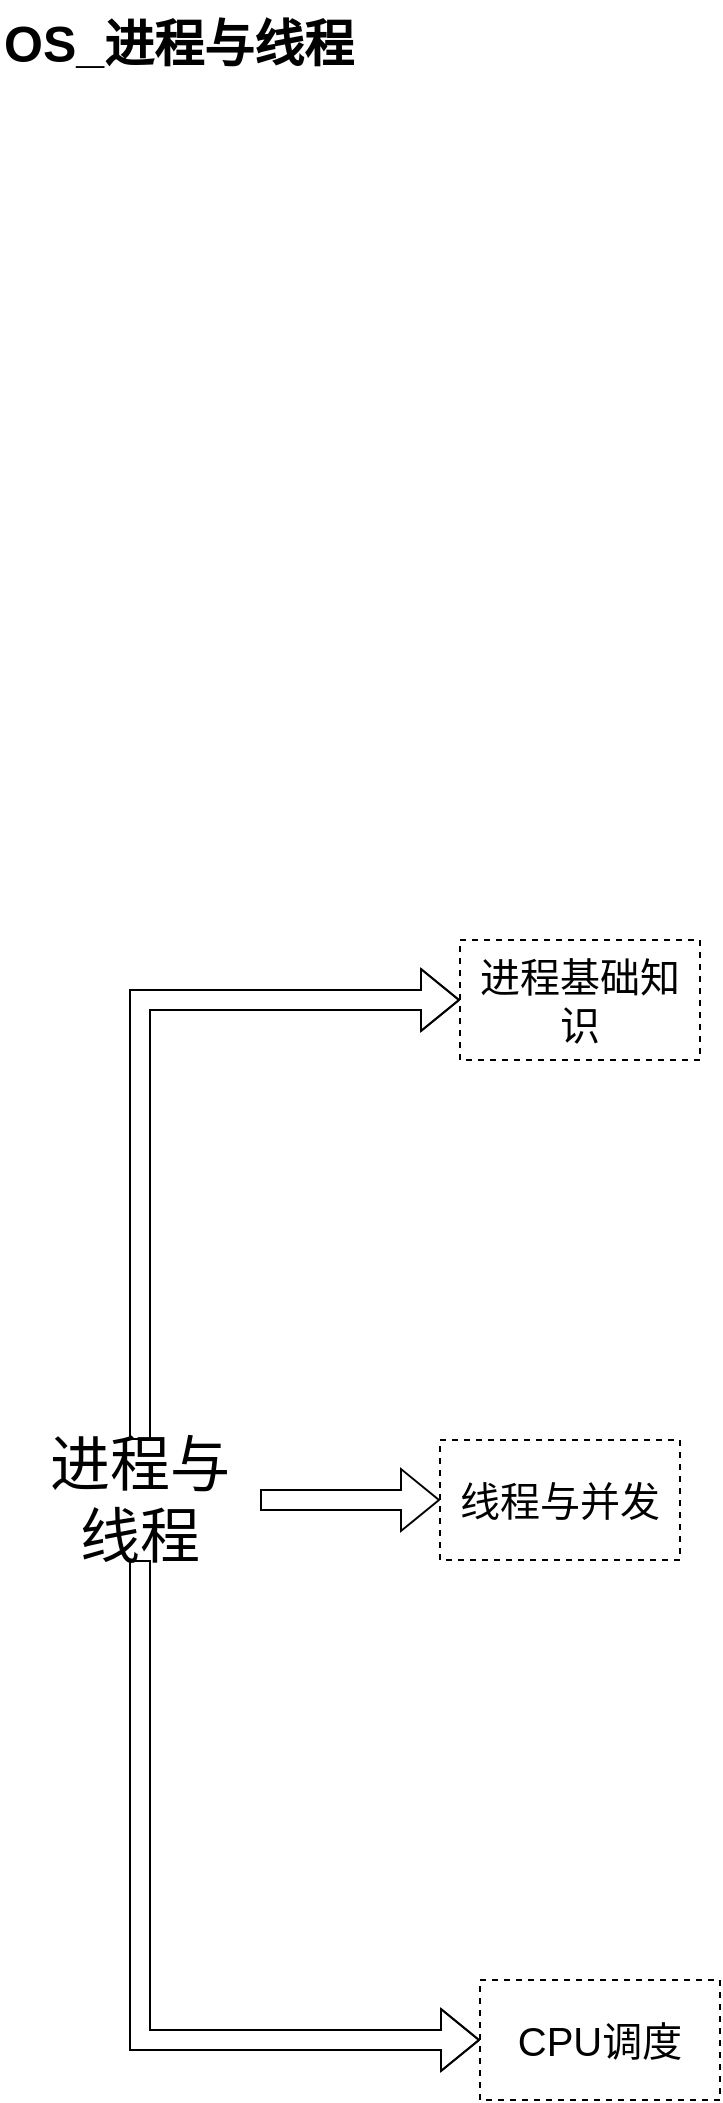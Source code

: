 <mxfile version="24.8.3">
  <diagram name="第 1 页" id="Skwe0buN1VDlV5Pr2Fpp">
    <mxGraphModel dx="375" dy="743" grid="1" gridSize="10" guides="1" tooltips="1" connect="1" arrows="1" fold="1" page="1" pageScale="1" pageWidth="827" pageHeight="1169" math="0" shadow="0">
      <root>
        <mxCell id="0" />
        <mxCell id="1" parent="0" />
        <mxCell id="q8A6Jre_Dmv5E1ko5mhS-2" value="&lt;h1 style=&quot;margin-top: 0px;&quot;&gt;&lt;font style=&quot;font-size: 25px;&quot;&gt;OS_进程与线程&lt;/font&gt;&lt;/h1&gt;" style="text;html=1;whiteSpace=wrap;overflow=hidden;rounded=0;" vertex="1" parent="1">
          <mxGeometry x="40" y="20" width="180" height="120" as="geometry" />
        </mxCell>
        <mxCell id="q8A6Jre_Dmv5E1ko5mhS-20" style="edgeStyle=orthogonalEdgeStyle;rounded=0;orthogonalLoop=1;jettySize=auto;html=1;exitX=0.5;exitY=0;exitDx=0;exitDy=0;entryX=0;entryY=0.5;entryDx=0;entryDy=0;shape=flexArrow;" edge="1" parent="1" source="q8A6Jre_Dmv5E1ko5mhS-11" target="q8A6Jre_Dmv5E1ko5mhS-12">
          <mxGeometry relative="1" as="geometry" />
        </mxCell>
        <mxCell id="q8A6Jre_Dmv5E1ko5mhS-21" style="edgeStyle=orthogonalEdgeStyle;rounded=0;orthogonalLoop=1;jettySize=auto;html=1;exitX=1;exitY=0.5;exitDx=0;exitDy=0;entryX=0;entryY=0.5;entryDx=0;entryDy=0;shape=flexArrow;" edge="1" parent="1" source="q8A6Jre_Dmv5E1ko5mhS-11" target="q8A6Jre_Dmv5E1ko5mhS-13">
          <mxGeometry relative="1" as="geometry" />
        </mxCell>
        <mxCell id="q8A6Jre_Dmv5E1ko5mhS-22" style="edgeStyle=orthogonalEdgeStyle;rounded=0;orthogonalLoop=1;jettySize=auto;html=1;exitX=0.5;exitY=1;exitDx=0;exitDy=0;entryX=0;entryY=0.5;entryDx=0;entryDy=0;shape=flexArrow;" edge="1" parent="1" source="q8A6Jre_Dmv5E1ko5mhS-11" target="q8A6Jre_Dmv5E1ko5mhS-14">
          <mxGeometry relative="1" as="geometry" />
        </mxCell>
        <mxCell id="q8A6Jre_Dmv5E1ko5mhS-11" value="&lt;font style=&quot;font-size: 30px;&quot;&gt;进程与线程&lt;/font&gt;" style="rounded=0;whiteSpace=wrap;html=1;fontSize=20;fillColor=none;strokeColor=none;" vertex="1" parent="1">
          <mxGeometry x="50" y="740" width="120" height="60" as="geometry" />
        </mxCell>
        <mxCell id="q8A6Jre_Dmv5E1ko5mhS-12" value="进程基础知识" style="rounded=0;whiteSpace=wrap;html=1;fontSize=20;dashed=1;" vertex="1" parent="1">
          <mxGeometry x="270" y="490" width="120" height="60" as="geometry" />
        </mxCell>
        <mxCell id="q8A6Jre_Dmv5E1ko5mhS-13" value="线程与并发" style="rounded=0;whiteSpace=wrap;html=1;fontSize=20;dashed=1;" vertex="1" parent="1">
          <mxGeometry x="260" y="740" width="120" height="60" as="geometry" />
        </mxCell>
        <mxCell id="q8A6Jre_Dmv5E1ko5mhS-14" value="CPU调度" style="rounded=0;whiteSpace=wrap;html=1;fontSize=20;dashed=1;" vertex="1" parent="1">
          <mxGeometry x="280" y="1010" width="120" height="60" as="geometry" />
        </mxCell>
      </root>
    </mxGraphModel>
  </diagram>
</mxfile>
